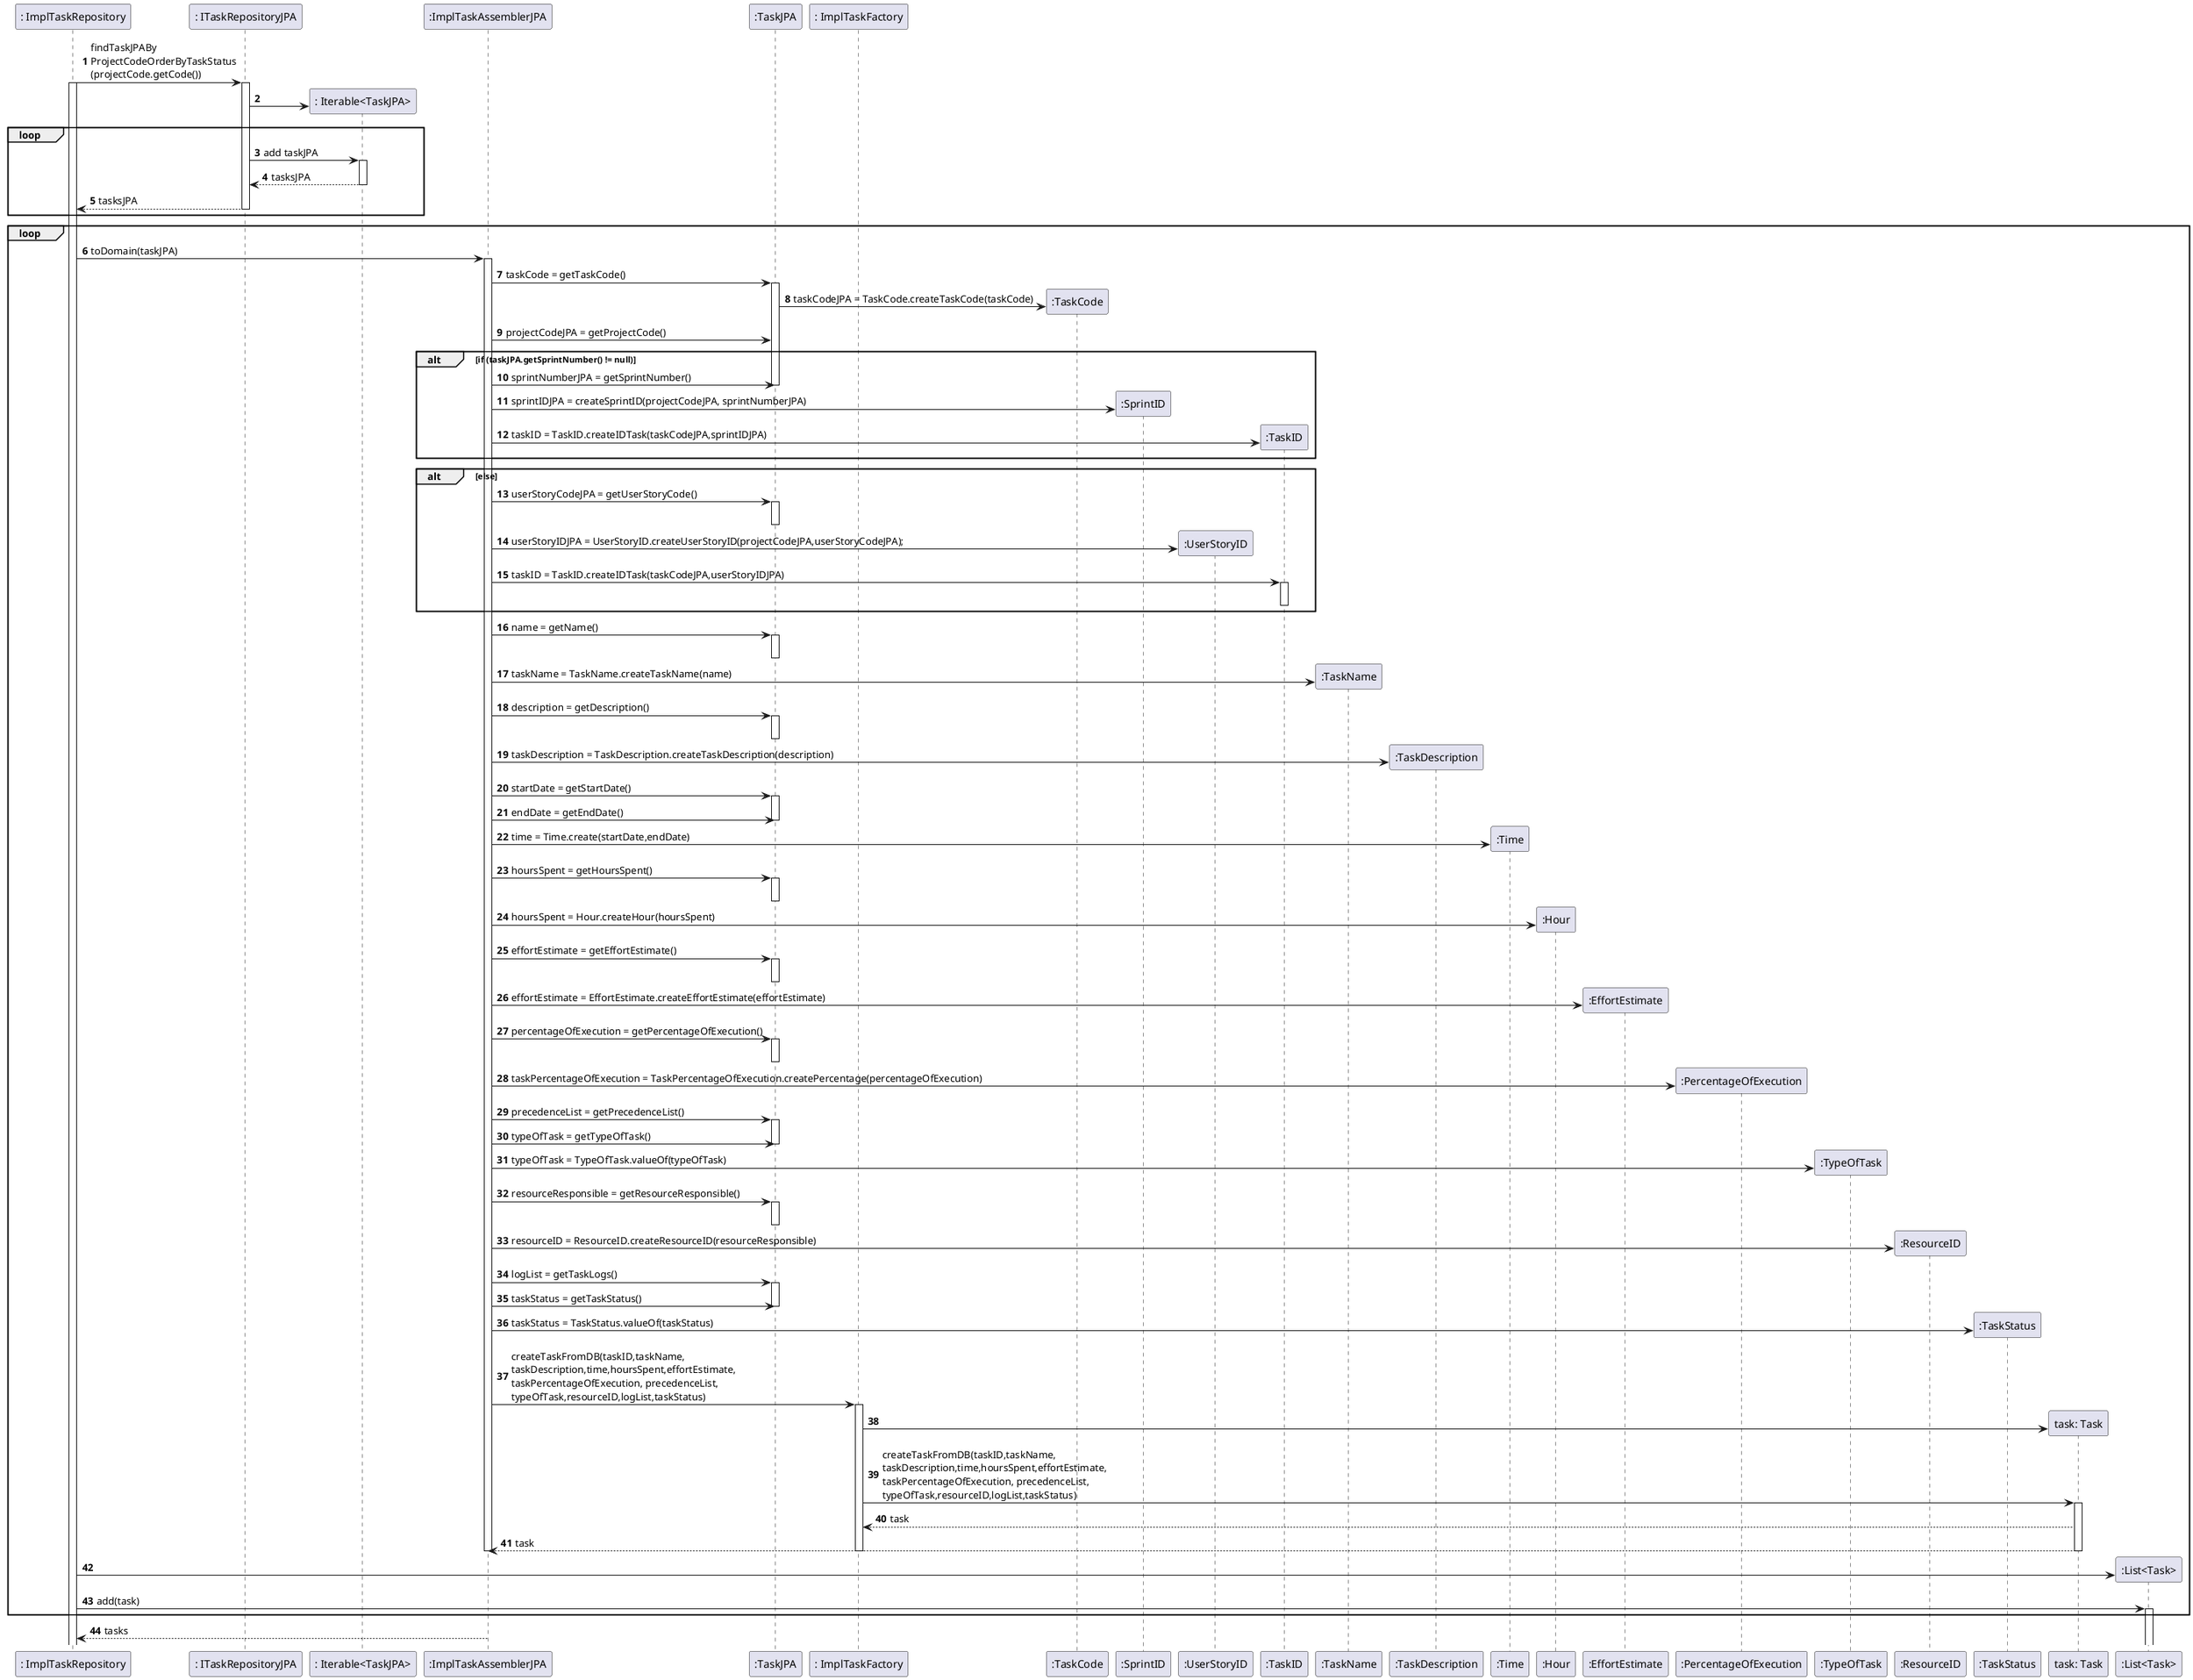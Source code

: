 @startuml
autonumber


": ImplTaskRepository" as TaskRepo -> ": ITaskRepositoryJPA" as TaskRepoJPA : findTaskJPABy\nProjectCodeOrderByTaskStatus\n(projectCode.getCode())
activate TaskRepo
activate TaskRepoJPA
create participant ": Iterable<TaskJPA>" as tasksJPA
TaskRepoJPA -> tasksJPA
loop
	TaskRepoJPA -> tasksJPA : add taskJPA
    activate tasksJPA

	tasksJPA --> TaskRepoJPA : tasksJPA
    deactivate tasksJPA
    TaskRepoJPA --> TaskRepo : tasksJPA
	deactivate TaskRepoJPA
end

loop
TaskRepo -> ":ImplTaskAssemblerJPA" as taskAssemblerJPA : toDomain(taskJPA)
activate taskAssemblerJPA
participant ": ImplTaskAssemblerJPA" as taskAssemblerJPA
participant ":TaskJPA" as taskJPA
participant ": ImplTaskFactory" as taskFactory


taskAssemblerJPA -> ":TaskJPA" as taskJPA : taskCode = getTaskCode()
activate taskJPA
create participant ":TaskCode" as taskCode
taskJPA -> taskCode : taskCodeJPA = TaskCode.createTaskCode(taskCode)
taskAssemblerJPA -> taskJPA : projectCodeJPA = getProjectCode()


alt if (taskJPA.getSprintNumber() != null)
taskAssemblerJPA -> taskJPA : sprintNumberJPA = getSprintNumber()
deactivate taskJPA

create participant ":SprintID" as sprintID
taskAssemblerJPA -> sprintID : sprintIDJPA = createSprintID(projectCodeJPA, sprintNumberJPA)

create participant ":TaskID" as taskID
taskAssemblerJPA -> taskID : taskID = TaskID.createIDTask(taskCodeJPA,sprintIDJPA)

end

alt else
taskAssemblerJPA -> taskJPA : userStoryCodeJPA = getUserStoryCode()
activate taskJPA
deactivate taskJPA
create participant ":UserStoryID" as usID
taskAssemblerJPA -> usID :  userStoryIDJPA = UserStoryID.createUserStoryID(projectCodeJPA,userStoryCodeJPA);


create participant ":TaskID" as taskID
taskAssemblerJPA -> taskID : taskID = TaskID.createIDTask(taskCodeJPA,userStoryIDJPA)
activate taskID
deactivate taskID
end

taskAssemblerJPA -> taskJPA : name = getName()
activate taskJPA
deactivate taskJPA
create participant ":TaskName" as taskName
taskAssemblerJPA -> taskName : taskName = TaskName.createTaskName(name)

taskAssemblerJPA -> taskJPA : description = getDescription()
activate taskJPA
deactivate taskJPA
create participant ":TaskDescription" as taskDescription
taskAssemblerJPA -> taskDescription : taskDescription = TaskDescription.createTaskDescription(description)


taskAssemblerJPA -> taskJPA : startDate = getStartDate()
activate taskJPA
taskAssemblerJPA -> taskJPA : endDate = getEndDate()
deactivate taskJPA
Create participant ":Time" as time
taskAssemblerJPA -> time : time = Time.create(startDate,endDate)


taskAssemblerJPA -> taskJPA : hoursSpent = getHoursSpent()
activate taskJPA
deactivate taskJPA
create participant ":Hour" as hour
taskAssemblerJPA -> hour : hoursSpent = Hour.createHour(hoursSpent)


taskAssemblerJPA -> taskJPA : effortEstimate = getEffortEstimate()
activate taskJPA
deactivate taskJPA
create participant ":EffortEstimate" as effort
taskAssemblerJPA -> effort : effortEstimate = EffortEstimate.createEffortEstimate(effortEstimate)

taskAssemblerJPA -> taskJPA : percentageOfExecution = getPercentageOfExecution()
activate taskJPA
deactivate taskJPA
create participant ":PercentageOfExecution" as percentage
taskAssemblerJPA -> percentage : taskPercentageOfExecution = TaskPercentageOfExecution.createPercentage(percentageOfExecution)


taskAssemblerJPA -> taskJPA : precedenceList = getPrecedenceList()
activate taskJPA
taskAssemblerJPA -> taskJPA : typeOfTask = getTypeOfTask()
deactivate taskJPA
create participant ":TypeOfTask" as typeOfTask
taskAssemblerJPA -> typeOfTask : typeOfTask = TypeOfTask.valueOf(typeOfTask)

taskAssemblerJPA -> taskJPA : resourceResponsible = getResourceResponsible()
activate taskJPA
deactivate taskJPA
create participant ":ResourceID" as resource
taskAssemblerJPA -> resource : resourceID = ResourceID.createResourceID(resourceResponsible)

taskAssemblerJPA -> taskJPA : logList = getTaskLogs()
activate taskJPA
taskAssemblerJPA -> taskJPA : taskStatus = getTaskStatus()
deactivate taskJPA
create participant ":TaskStatus" as status
taskAssemblerJPA -> status : taskStatus = TaskStatus.valueOf(taskStatus)
taskAssemblerJPA -> ":ImplTaskFactory" as taskFactory  : createTaskFromDB(taskID,taskName,\ntaskDescription,time,hoursSpent,effortEstimate,\ntaskPercentageOfExecution, precedenceList,\ntypeOfTask,resourceID,logList,taskStatus)

create participant "task: Task" as task
activate taskFactory
taskFactory -> task
taskFactory -> task :  createTaskFromDB(taskID,taskName,\ntaskDescription,time,hoursSpent,effortEstimate,\ntaskPercentageOfExecution, precedenceList,\ntypeOfTask,resourceID,logList,taskStatus)
activate task
task --> taskFactory : task
task --> taskAssemblerJPA : task
deactivate task
deactivate taskFactory
deactivate taskAssemblerJPA

create participant ":List<Task>" as tasks
TaskRepo -> tasks
TaskRepo -> tasks : add(task)
activate tasks

end
taskAssemblerJPA --> TaskRepo : tasks
deactivate taskAssemblerJPA



@enduml